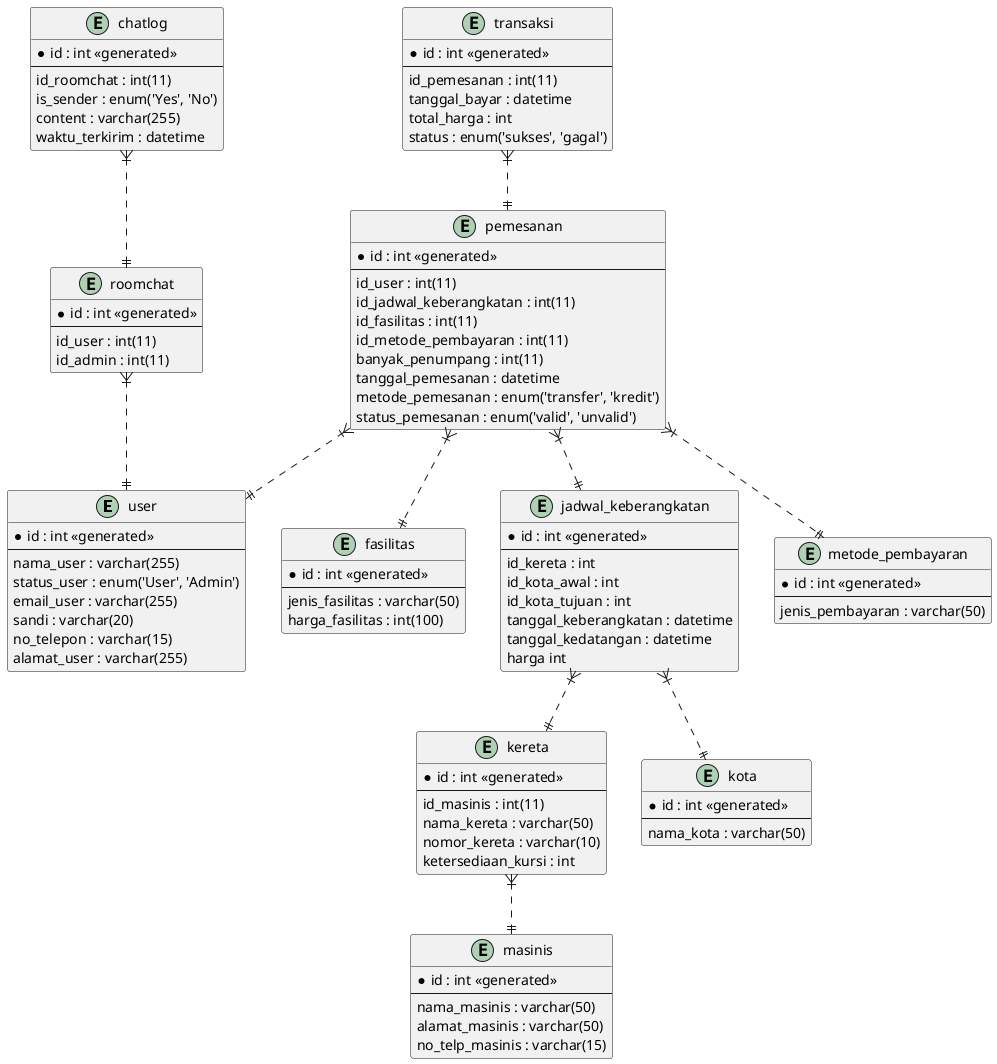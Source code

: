 @startuml manajemen-stasiun

entity user {
  *id : int <<generated>>
  --
  nama_user : varchar(255) 
  status_user : enum('User', 'Admin') 
  email_user : varchar(255) 
  sandi : varchar(20) 
  no_telepon : varchar(15) 
  alamat_user : varchar(255)
}

entity masinis {
  *id : int <<generated>>
  --
  nama_masinis : varchar(50) 
  alamat_masinis : varchar(50) 
  no_telp_masinis : varchar(15)
}

entity fasilitas {
  *id : int <<generated>>
  --
  jenis_fasilitas : varchar(50) 
  harga_fasilitas : int(100)
}

entity kereta {
  *id : int <<generated>>
  --
  id_masinis : int(11) 
  nama_kereta : varchar(50) 
  nomor_kereta : varchar(10) 
  ketersediaan_kursi : int 
}

entity kota {
  *id : int <<generated>>
  --
  nama_kota : varchar(50)
}

entity jadwal_keberangkatan {
  *id : int <<generated>>
  --
  id_kereta : int 
  id_kota_awal : int 
  id_kota_tujuan : int 
  tanggal_keberangkatan : datetime 
  tanggal_kedatangan : datetime 
  harga int
}

entity metode_pembayaran {
  *id : int <<generated>>
  --
  jenis_pembayaran : varchar(50)
}

entity pemesanan {
  *id : int <<generated>>
  --
  id_user : int(11) 
  id_jadwal_keberangkatan : int(11) 
  id_fasilitas : int(11) 
  id_metode_pembayaran : int(11) 
  banyak_penumpang : int(11) 
  tanggal_pemesanan : datetime 
  metode_pemesanan : enum('transfer', 'kredit') 
  status_pemesanan : enum('valid', 'unvalid')
}

entity transaksi {
  *id : int <<generated>>
  --
  id_pemesanan : int(11) 
  tanggal_bayar : datetime 
  total_harga : int 
  status : enum('sukses', 'gagal')
}

' -- tabel tambahan (opsional)
entity roomchat {
  *id : int <<generated>>
  --
  id_user : int(11) 
  id_admin : int(11) 
}

entity chatlog {
  *id : int <<generated>>
  --
  id_roomchat : int(11) 
  is_sender : enum('Yes', 'No') 
  content : varchar(255) 
  waktu_terkirim : datetime
}

' relationship
kereta }|..|| masinis
jadwal_keberangkatan }|..|| kereta
jadwal_keberangkatan }|..|| kota
pemesanan }|..|| user
pemesanan }|..|| jadwal_keberangkatan
pemesanan }|..|| fasilitas
pemesanan }|..|| metode_pembayaran
transaksi }|..|| pemesanan
roomchat }|..|| user
chatlog }|..|| roomchat

@enduml 